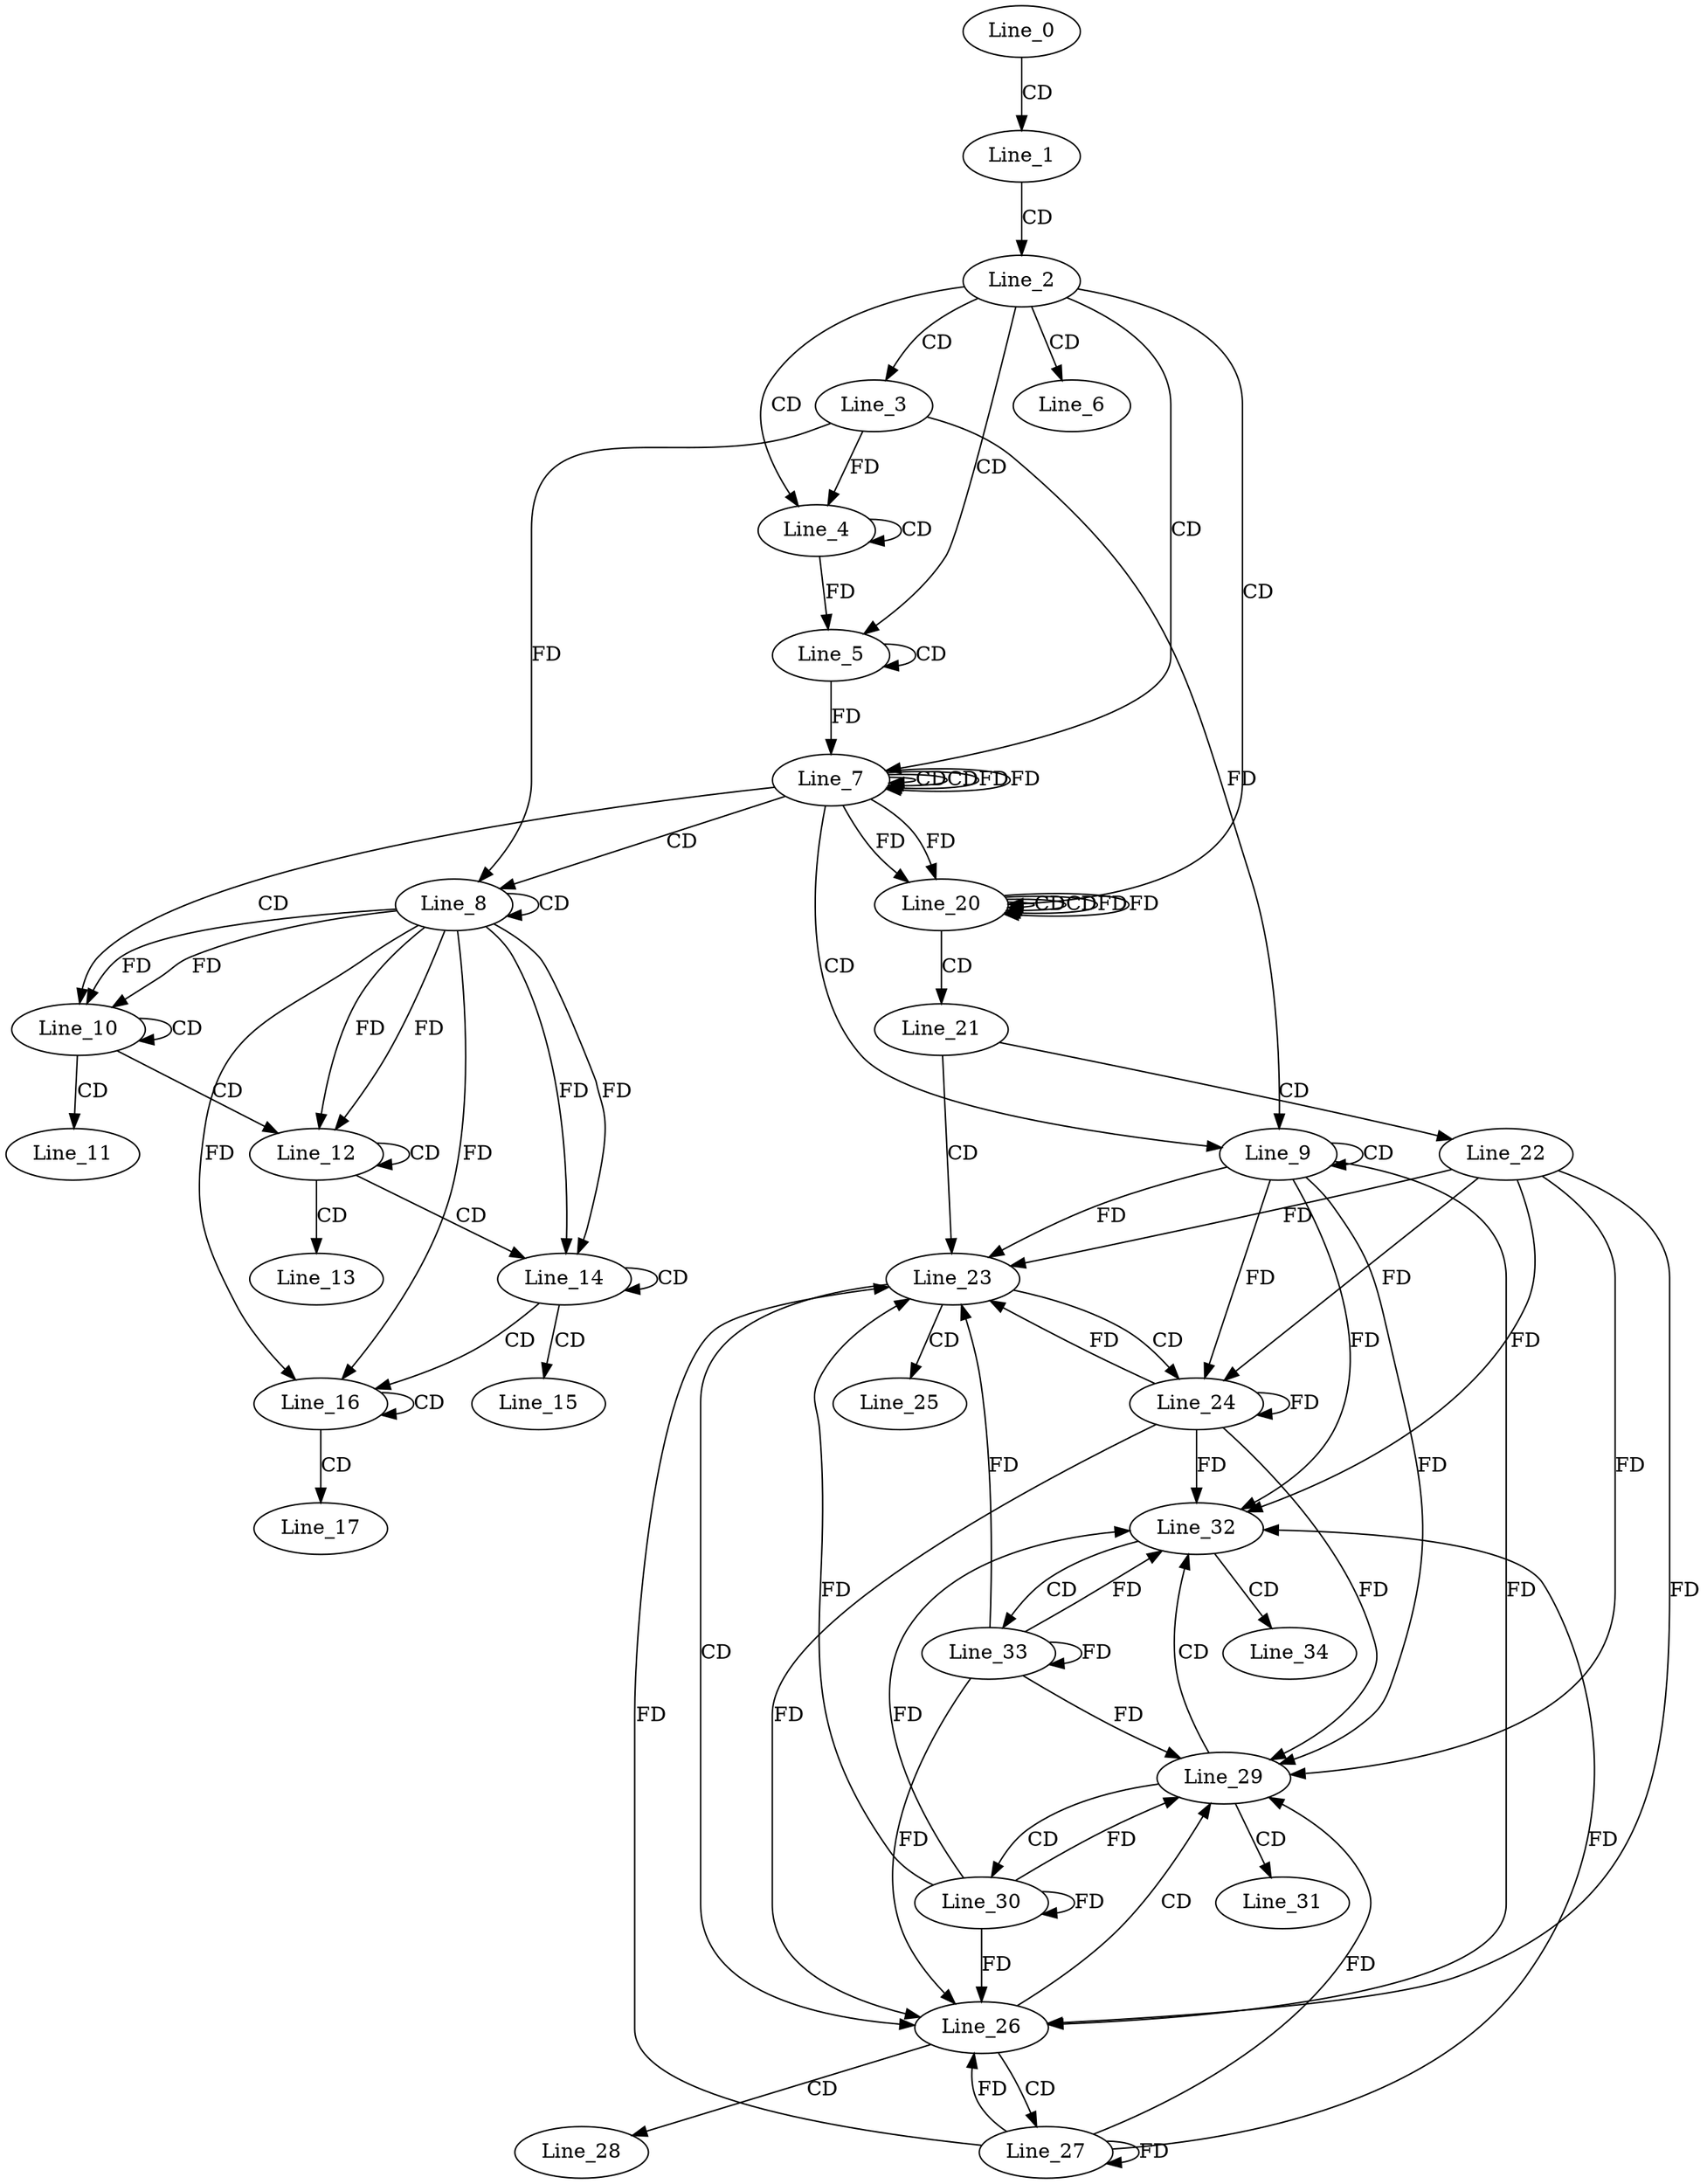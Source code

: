 digraph G {
  Line_0;
  Line_1;
  Line_2;
  Line_3;
  Line_4;
  Line_4;
  Line_5;
  Line_5;
  Line_6;
  Line_7;
  Line_7;
  Line_7;
  Line_8;
  Line_8;
  Line_9;
  Line_9;
  Line_10;
  Line_10;
  Line_11;
  Line_12;
  Line_12;
  Line_13;
  Line_14;
  Line_14;
  Line_15;
  Line_16;
  Line_16;
  Line_17;
  Line_20;
  Line_20;
  Line_20;
  Line_21;
  Line_22;
  Line_23;
  Line_24;
  Line_25;
  Line_26;
  Line_27;
  Line_28;
  Line_29;
  Line_30;
  Line_31;
  Line_32;
  Line_33;
  Line_34;
  Line_0 -> Line_1 [ label="CD" ];
  Line_1 -> Line_2 [ label="CD" ];
  Line_2 -> Line_3 [ label="CD" ];
  Line_2 -> Line_4 [ label="CD" ];
  Line_4 -> Line_4 [ label="CD" ];
  Line_3 -> Line_4 [ label="FD" ];
  Line_2 -> Line_5 [ label="CD" ];
  Line_5 -> Line_5 [ label="CD" ];
  Line_4 -> Line_5 [ label="FD" ];
  Line_2 -> Line_6 [ label="CD" ];
  Line_2 -> Line_7 [ label="CD" ];
  Line_7 -> Line_7 [ label="CD" ];
  Line_5 -> Line_7 [ label="FD" ];
  Line_7 -> Line_7 [ label="CD" ];
  Line_7 -> Line_7 [ label="FD" ];
  Line_7 -> Line_8 [ label="CD" ];
  Line_8 -> Line_8 [ label="CD" ];
  Line_3 -> Line_8 [ label="FD" ];
  Line_7 -> Line_9 [ label="CD" ];
  Line_9 -> Line_9 [ label="CD" ];
  Line_3 -> Line_9 [ label="FD" ];
  Line_7 -> Line_10 [ label="CD" ];
  Line_8 -> Line_10 [ label="FD" ];
  Line_10 -> Line_10 [ label="CD" ];
  Line_8 -> Line_10 [ label="FD" ];
  Line_10 -> Line_11 [ label="CD" ];
  Line_10 -> Line_12 [ label="CD" ];
  Line_8 -> Line_12 [ label="FD" ];
  Line_12 -> Line_12 [ label="CD" ];
  Line_8 -> Line_12 [ label="FD" ];
  Line_12 -> Line_13 [ label="CD" ];
  Line_12 -> Line_14 [ label="CD" ];
  Line_8 -> Line_14 [ label="FD" ];
  Line_14 -> Line_14 [ label="CD" ];
  Line_8 -> Line_14 [ label="FD" ];
  Line_14 -> Line_15 [ label="CD" ];
  Line_14 -> Line_16 [ label="CD" ];
  Line_8 -> Line_16 [ label="FD" ];
  Line_16 -> Line_16 [ label="CD" ];
  Line_8 -> Line_16 [ label="FD" ];
  Line_16 -> Line_17 [ label="CD" ];
  Line_2 -> Line_20 [ label="CD" ];
  Line_20 -> Line_20 [ label="CD" ];
  Line_7 -> Line_20 [ label="FD" ];
  Line_20 -> Line_20 [ label="CD" ];
  Line_20 -> Line_20 [ label="FD" ];
  Line_7 -> Line_20 [ label="FD" ];
  Line_20 -> Line_21 [ label="CD" ];
  Line_21 -> Line_22 [ label="CD" ];
  Line_21 -> Line_23 [ label="CD" ];
  Line_22 -> Line_23 [ label="FD" ];
  Line_9 -> Line_23 [ label="FD" ];
  Line_23 -> Line_24 [ label="CD" ];
  Line_22 -> Line_24 [ label="FD" ];
  Line_24 -> Line_24 [ label="FD" ];
  Line_9 -> Line_24 [ label="FD" ];
  Line_23 -> Line_25 [ label="CD" ];
  Line_23 -> Line_26 [ label="CD" ];
  Line_22 -> Line_26 [ label="FD" ];
  Line_24 -> Line_26 [ label="FD" ];
  Line_9 -> Line_26 [ label="FD" ];
  Line_26 -> Line_27 [ label="CD" ];
  Line_27 -> Line_27 [ label="FD" ];
  Line_26 -> Line_28 [ label="CD" ];
  Line_26 -> Line_29 [ label="CD" ];
  Line_22 -> Line_29 [ label="FD" ];
  Line_24 -> Line_29 [ label="FD" ];
  Line_27 -> Line_29 [ label="FD" ];
  Line_9 -> Line_29 [ label="FD" ];
  Line_29 -> Line_30 [ label="CD" ];
  Line_30 -> Line_30 [ label="FD" ];
  Line_29 -> Line_31 [ label="CD" ];
  Line_29 -> Line_32 [ label="CD" ];
  Line_22 -> Line_32 [ label="FD" ];
  Line_24 -> Line_32 [ label="FD" ];
  Line_27 -> Line_32 [ label="FD" ];
  Line_30 -> Line_32 [ label="FD" ];
  Line_9 -> Line_32 [ label="FD" ];
  Line_32 -> Line_33 [ label="CD" ];
  Line_33 -> Line_33 [ label="FD" ];
  Line_32 -> Line_34 [ label="CD" ];
  Line_7 -> Line_7 [ label="FD" ];
  Line_20 -> Line_20 [ label="FD" ];
  Line_24 -> Line_23 [ label="FD" ];
  Line_27 -> Line_23 [ label="FD" ];
  Line_30 -> Line_23 [ label="FD" ];
  Line_33 -> Line_23 [ label="FD" ];
  Line_27 -> Line_26 [ label="FD" ];
  Line_30 -> Line_26 [ label="FD" ];
  Line_33 -> Line_26 [ label="FD" ];
  Line_30 -> Line_29 [ label="FD" ];
  Line_33 -> Line_29 [ label="FD" ];
  Line_33 -> Line_32 [ label="FD" ];
}
